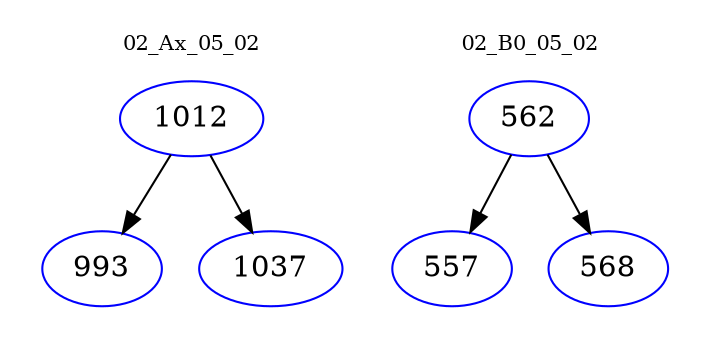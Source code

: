 digraph{
subgraph cluster_0 {
color = white
label = "02_Ax_05_02";
fontsize=10;
T0_1012 [label="1012", color="blue"]
T0_1012 -> T0_993 [color="black"]
T0_993 [label="993", color="blue"]
T0_1012 -> T0_1037 [color="black"]
T0_1037 [label="1037", color="blue"]
}
subgraph cluster_1 {
color = white
label = "02_B0_05_02";
fontsize=10;
T1_562 [label="562", color="blue"]
T1_562 -> T1_557 [color="black"]
T1_557 [label="557", color="blue"]
T1_562 -> T1_568 [color="black"]
T1_568 [label="568", color="blue"]
}
}
